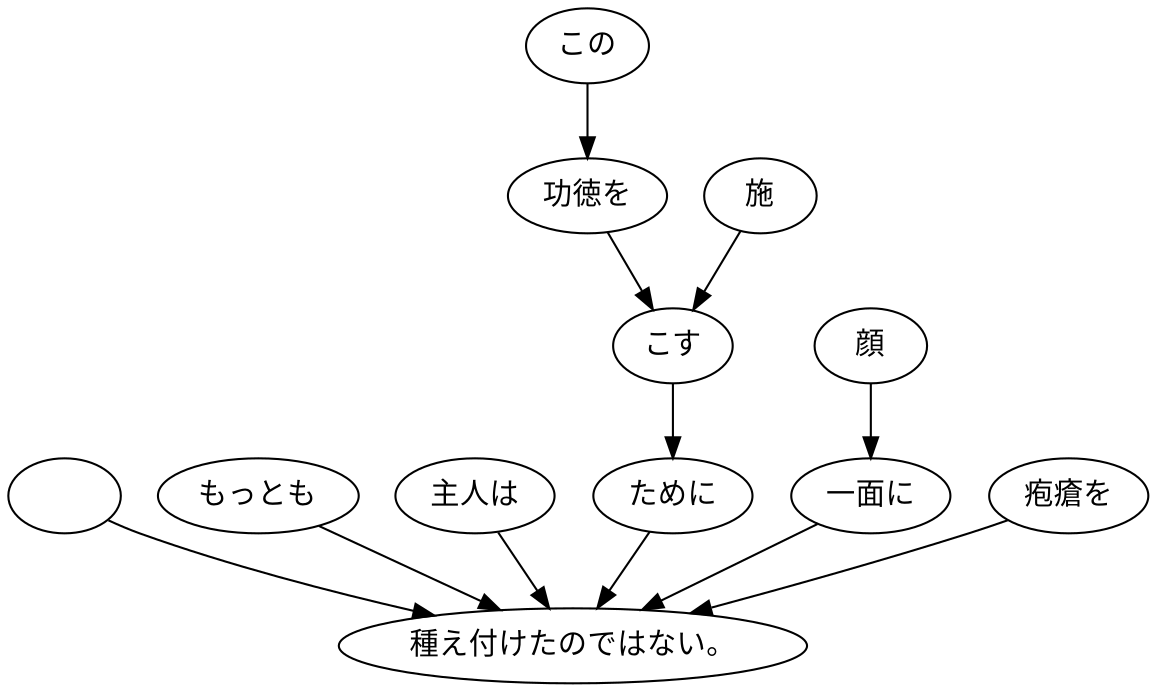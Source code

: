 digraph graph5581 {
	node0 [label="　"];
	node1 [label="もっとも"];
	node2 [label="主人は"];
	node3 [label="この"];
	node4 [label="功徳を"];
	node5 [label="施"];
	node6 [label="こす"];
	node7 [label="ために"];
	node8 [label="顔"];
	node9 [label="一面に"];
	node10 [label="疱瘡を"];
	node11 [label="種え付けたのではない。"];
	node0 -> node11;
	node1 -> node11;
	node2 -> node11;
	node3 -> node4;
	node4 -> node6;
	node5 -> node6;
	node6 -> node7;
	node7 -> node11;
	node8 -> node9;
	node9 -> node11;
	node10 -> node11;
}
